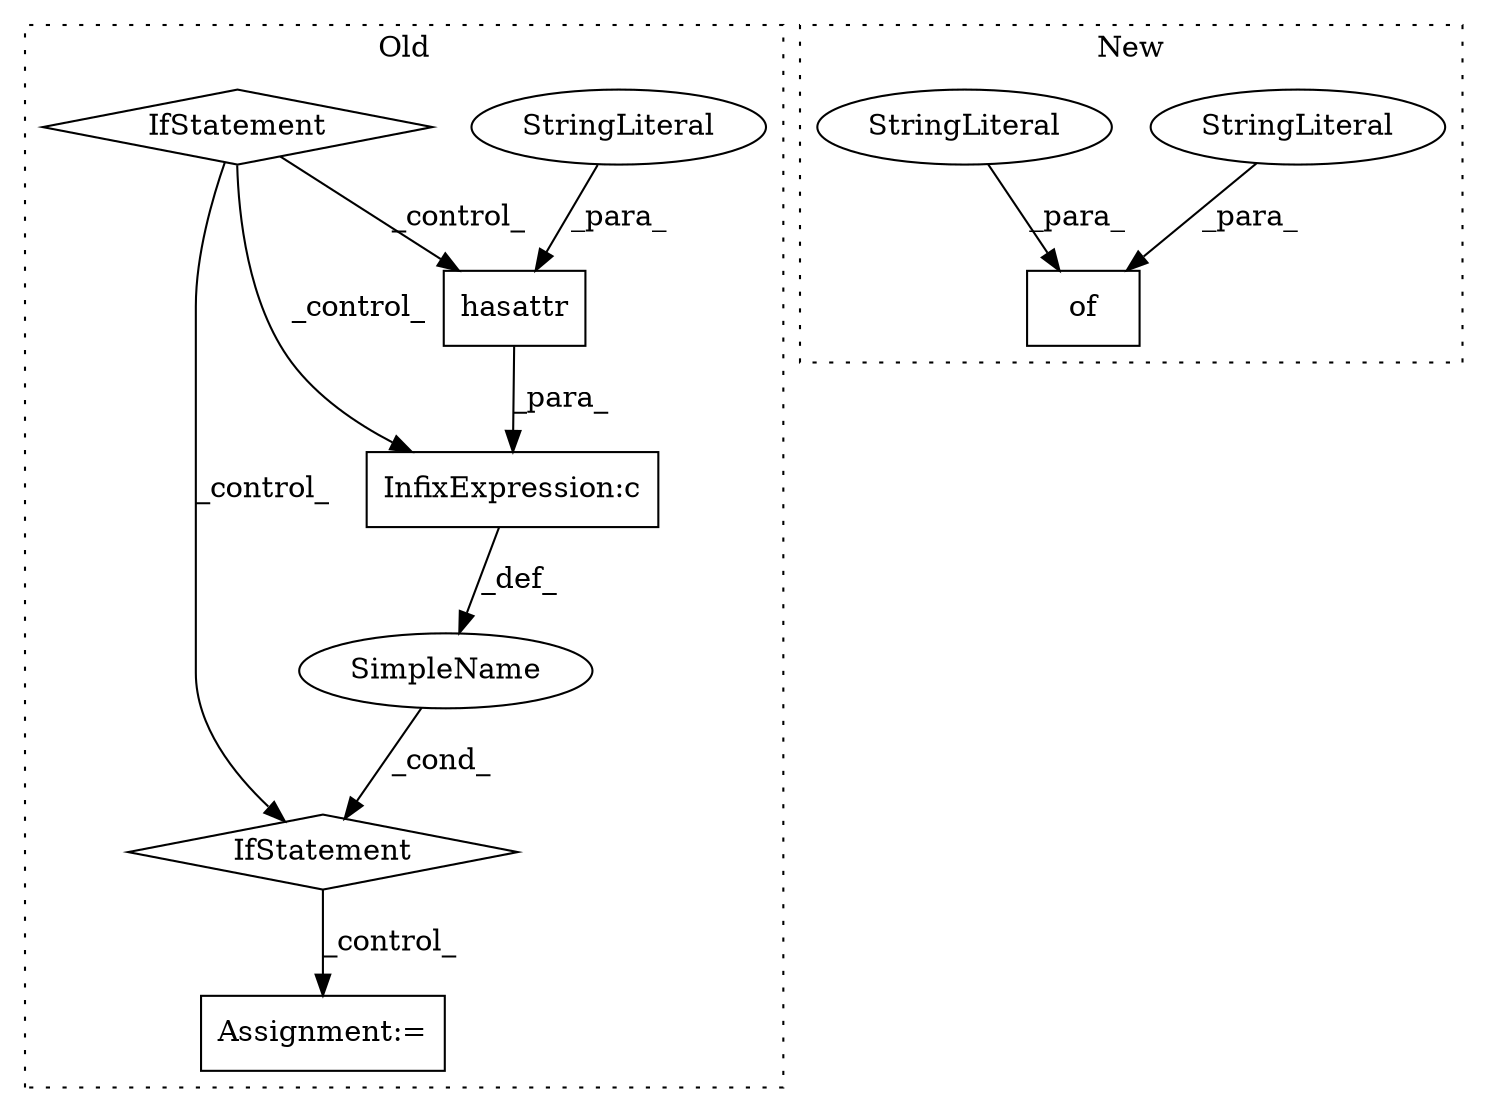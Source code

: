 digraph G {
subgraph cluster0 {
1 [label="hasattr" a="32" s="1648,1671" l="8,1" shape="box"];
3 [label="StringLiteral" a="45" s="1663" l="8" shape="ellipse"];
4 [label="IfStatement" a="25" s="1644,1712" l="4,2" shape="diamond"];
7 [label="Assignment:=" a="7" s="1741" l="1" shape="box"];
8 [label="SimpleName" a="42" s="" l="" shape="ellipse"];
9 [label="InfixExpression:c" a="27" s="1672" l="4" shape="box"];
10 [label="IfStatement" a="25" s="1605,1634" l="4,2" shape="diamond"];
label = "Old";
style="dotted";
}
subgraph cluster1 {
2 [label="of" a="32" s="1734,1889" l="3,1" shape="box"];
5 [label="StringLiteral" a="45" s="1813" l="10" shape="ellipse"];
6 [label="StringLiteral" a="45" s="1737" l="16" shape="ellipse"];
label = "New";
style="dotted";
}
1 -> 9 [label="_para_"];
3 -> 1 [label="_para_"];
4 -> 7 [label="_control_"];
5 -> 2 [label="_para_"];
6 -> 2 [label="_para_"];
8 -> 4 [label="_cond_"];
9 -> 8 [label="_def_"];
10 -> 1 [label="_control_"];
10 -> 4 [label="_control_"];
10 -> 9 [label="_control_"];
}